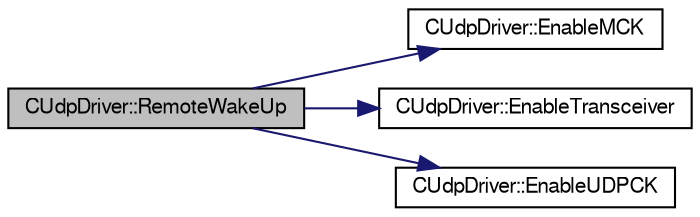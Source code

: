 digraph G
{
  bgcolor="transparent";
  edge [fontname="FreeSans",fontsize=10,labelfontname="FreeSans",labelfontsize=10];
  node [fontname="FreeSans",fontsize=10,shape=record];
  rankdir=LR;
  Node1 [label="CUdpDriver::RemoteWakeUp",height=0.2,width=0.4,color="black", fillcolor="grey75", style="filled" fontcolor="black"];
  Node1 -> Node2 [color="midnightblue",fontsize=10,style="solid",fontname="FreeSans"];
  Node2 [label="CUdpDriver::EnableMCK",height=0.2,width=0.4,color="black",URL="$class_c_udp_driver.html#57f192544cb44433586de297a23747ca",tooltip="Enables the peripheral clock of the USB controller associated with the specified..."];
  Node1 -> Node3 [color="midnightblue",fontsize=10,style="solid",fontname="FreeSans"];
  Node3 [label="CUdpDriver::EnableTransceiver",height=0.2,width=0.4,color="black",URL="$class_c_udp_driver.html#7780c2dd587f40f5b4749b8de3e9cb16",tooltip="Enables the transceiver of the USB controller associated with the specified USB driver..."];
  Node1 -> Node4 [color="midnightblue",fontsize=10,style="solid",fontname="FreeSans"];
  Node4 [label="CUdpDriver::EnableUDPCK",height=0.2,width=0.4,color="black",URL="$class_c_udp_driver.html#473b05382c7ea862fdc3f195deed2f76",tooltip="Enables the 48MHz clock of the USB controller associated with the specified USB driver..."];
}
